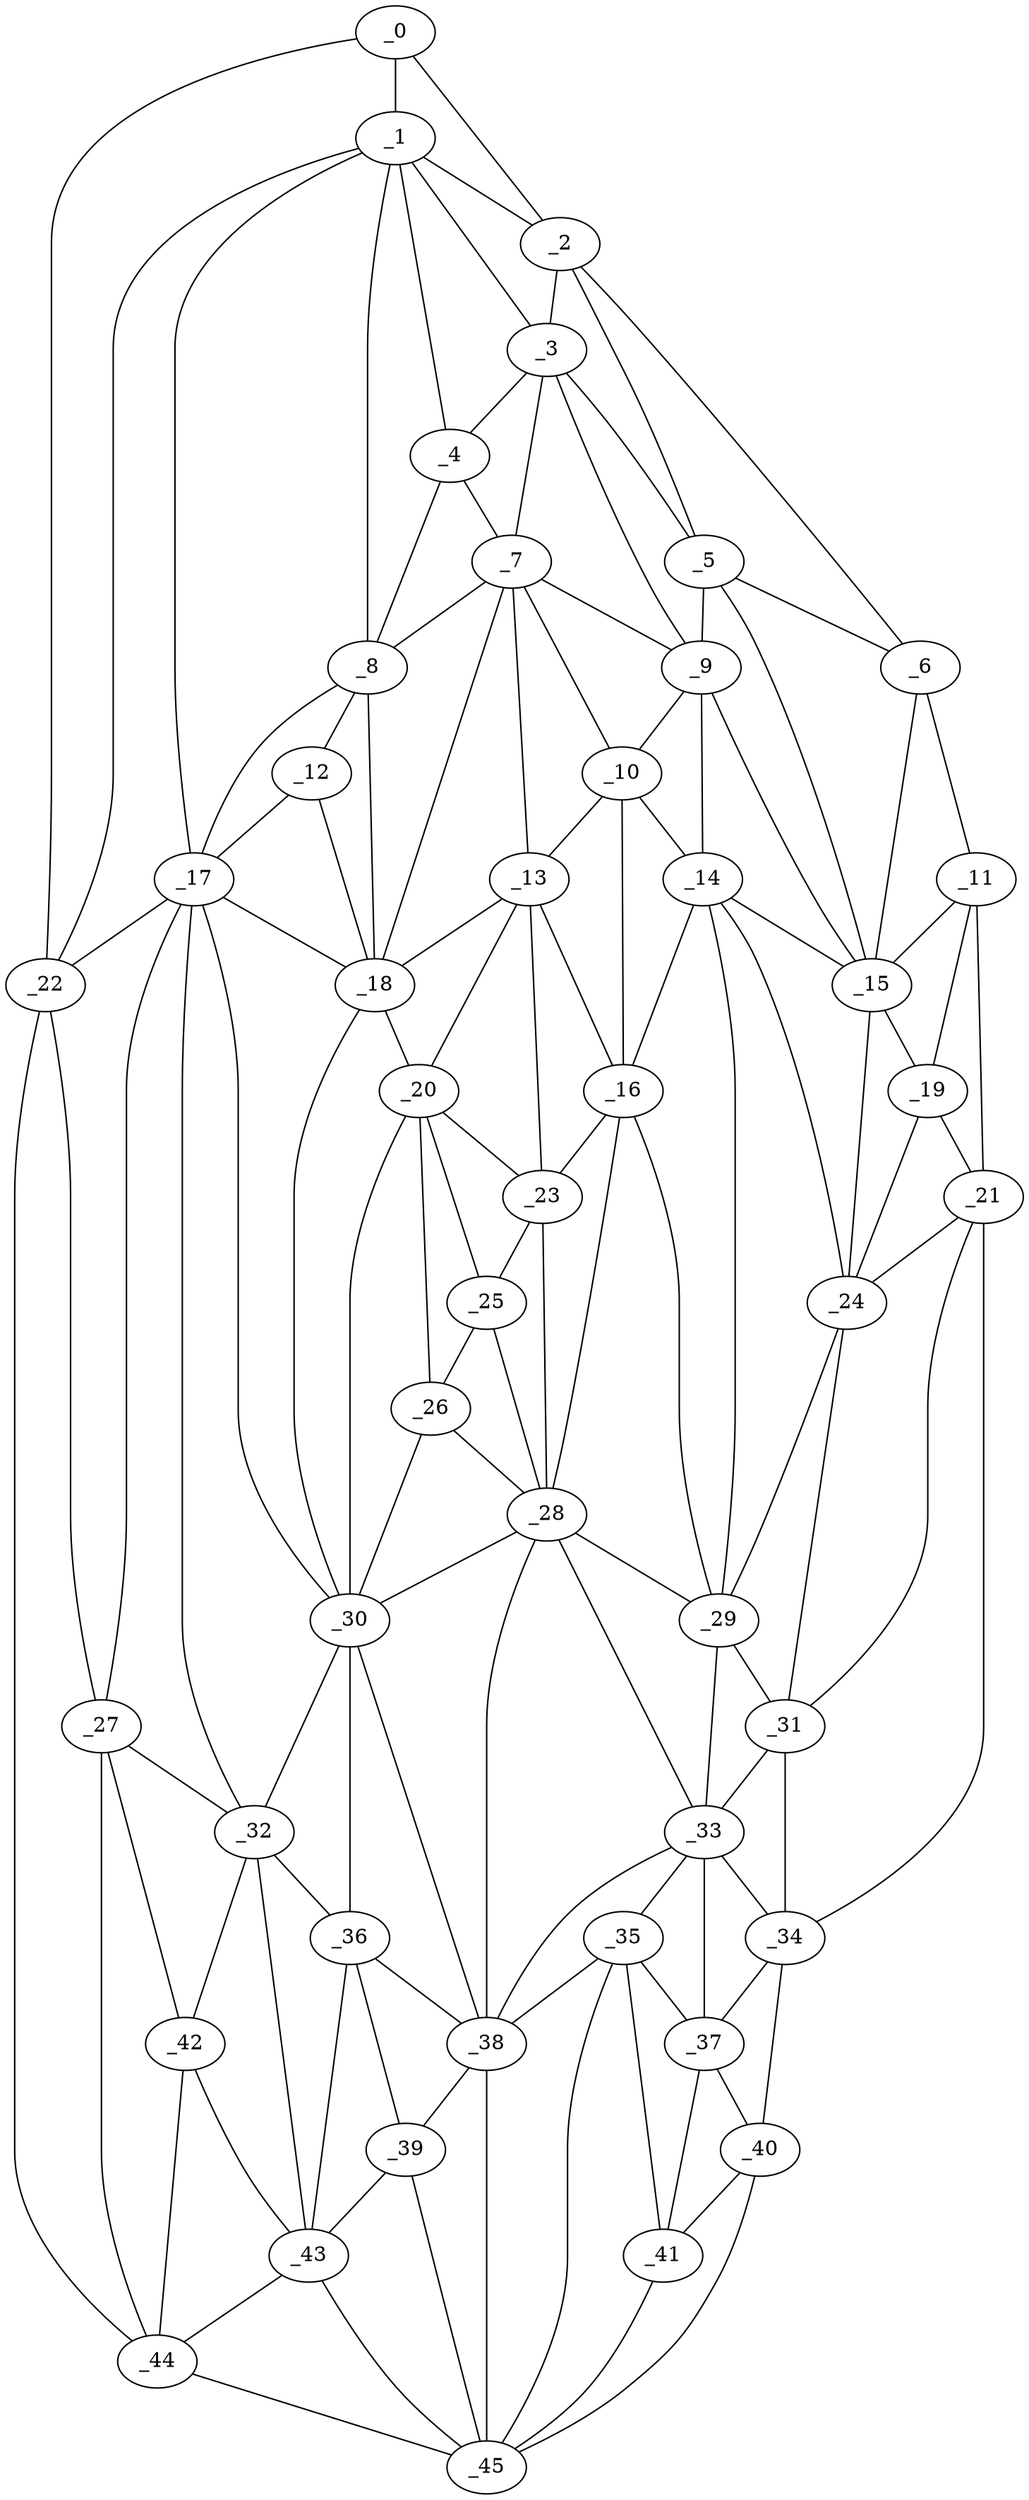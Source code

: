 graph "obj16__55.gxl" {
	_0	 [x=14,
		y=14];
	_1	 [x=17,
		y=24];
	_0 -- _1	 [valence=1];
	_2	 [x=22,
		y=107];
	_0 -- _2	 [valence=1];
	_22	 [x=53,
		y=4];
	_0 -- _22	 [valence=1];
	_1 -- _2	 [valence=2];
	_3	 [x=24,
		y=98];
	_1 -- _3	 [valence=2];
	_4	 [x=26,
		y=55];
	_1 -- _4	 [valence=1];
	_8	 [x=33,
		y=51];
	_1 -- _8	 [valence=2];
	_17	 [x=48,
		y=39];
	_1 -- _17	 [valence=1];
	_1 -- _22	 [valence=2];
	_2 -- _3	 [valence=1];
	_5	 [x=27,
		y=107];
	_2 -- _5	 [valence=2];
	_6	 [x=29,
		y=119];
	_2 -- _6	 [valence=1];
	_3 -- _4	 [valence=2];
	_3 -- _5	 [valence=2];
	_7	 [x=30,
		y=69];
	_3 -- _7	 [valence=2];
	_9	 [x=33,
		y=95];
	_3 -- _9	 [valence=1];
	_4 -- _7	 [valence=1];
	_4 -- _8	 [valence=2];
	_5 -- _6	 [valence=2];
	_5 -- _9	 [valence=2];
	_15	 [x=44,
		y=105];
	_5 -- _15	 [valence=1];
	_11	 [x=41,
		y=121];
	_6 -- _11	 [valence=1];
	_6 -- _15	 [valence=2];
	_7 -- _8	 [valence=2];
	_7 -- _9	 [valence=2];
	_10	 [x=41,
		y=88];
	_7 -- _10	 [valence=2];
	_13	 [x=43,
		y=75];
	_7 -- _13	 [valence=2];
	_18	 [x=49,
		y=58];
	_7 -- _18	 [valence=2];
	_12	 [x=42,
		y=50];
	_8 -- _12	 [valence=2];
	_8 -- _17	 [valence=2];
	_8 -- _18	 [valence=2];
	_9 -- _10	 [valence=1];
	_14	 [x=43,
		y=95];
	_9 -- _14	 [valence=2];
	_9 -- _15	 [valence=2];
	_10 -- _13	 [valence=1];
	_10 -- _14	 [valence=1];
	_16	 [x=46,
		y=82];
	_10 -- _16	 [valence=2];
	_11 -- _15	 [valence=2];
	_19	 [x=51,
		y=109];
	_11 -- _19	 [valence=2];
	_21	 [x=52,
		y=122];
	_11 -- _21	 [valence=1];
	_12 -- _17	 [valence=2];
	_12 -- _18	 [valence=1];
	_13 -- _16	 [valence=1];
	_13 -- _18	 [valence=1];
	_20	 [x=52,
		y=67];
	_13 -- _20	 [valence=1];
	_23	 [x=54,
		y=79];
	_13 -- _23	 [valence=2];
	_14 -- _15	 [valence=1];
	_14 -- _16	 [valence=1];
	_24	 [x=57,
		y=101];
	_14 -- _24	 [valence=1];
	_29	 [x=64,
		y=89];
	_14 -- _29	 [valence=2];
	_15 -- _19	 [valence=2];
	_15 -- _24	 [valence=1];
	_16 -- _23	 [valence=2];
	_28	 [x=62,
		y=84];
	_16 -- _28	 [valence=2];
	_16 -- _29	 [valence=2];
	_17 -- _18	 [valence=1];
	_17 -- _22	 [valence=2];
	_27	 [x=60,
		y=9];
	_17 -- _27	 [valence=1];
	_30	 [x=70,
		y=59];
	_17 -- _30	 [valence=2];
	_32	 [x=83,
		y=46];
	_17 -- _32	 [valence=1];
	_18 -- _20	 [valence=2];
	_18 -- _30	 [valence=2];
	_19 -- _21	 [valence=2];
	_19 -- _24	 [valence=2];
	_20 -- _23	 [valence=2];
	_25	 [x=58,
		y=75];
	_20 -- _25	 [valence=2];
	_26	 [x=59,
		y=71];
	_20 -- _26	 [valence=2];
	_20 -- _30	 [valence=1];
	_21 -- _24	 [valence=1];
	_31	 [x=71,
		y=97];
	_21 -- _31	 [valence=1];
	_34	 [x=91,
		y=118];
	_21 -- _34	 [valence=1];
	_22 -- _27	 [valence=1];
	_44	 [x=108,
		y=15];
	_22 -- _44	 [valence=1];
	_23 -- _25	 [valence=1];
	_23 -- _28	 [valence=2];
	_24 -- _29	 [valence=2];
	_24 -- _31	 [valence=1];
	_25 -- _26	 [valence=1];
	_25 -- _28	 [valence=2];
	_26 -- _28	 [valence=2];
	_26 -- _30	 [valence=1];
	_27 -- _32	 [valence=2];
	_42	 [x=106,
		y=23];
	_27 -- _42	 [valence=1];
	_27 -- _44	 [valence=2];
	_28 -- _29	 [valence=2];
	_28 -- _30	 [valence=2];
	_33	 [x=87,
		y=97];
	_28 -- _33	 [valence=2];
	_38	 [x=100,
		y=68];
	_28 -- _38	 [valence=2];
	_29 -- _31	 [valence=2];
	_29 -- _33	 [valence=2];
	_30 -- _32	 [valence=2];
	_36	 [x=94,
		y=52];
	_30 -- _36	 [valence=2];
	_30 -- _38	 [valence=2];
	_31 -- _33	 [valence=1];
	_31 -- _34	 [valence=2];
	_32 -- _36	 [valence=2];
	_32 -- _42	 [valence=1];
	_43	 [x=107,
		y=45];
	_32 -- _43	 [valence=2];
	_33 -- _34	 [valence=2];
	_35	 [x=92,
		y=95];
	_33 -- _35	 [valence=2];
	_37	 [x=99,
		y=106];
	_33 -- _37	 [valence=1];
	_33 -- _38	 [valence=1];
	_34 -- _37	 [valence=2];
	_40	 [x=104,
		y=114];
	_34 -- _40	 [valence=1];
	_35 -- _37	 [valence=2];
	_35 -- _38	 [valence=2];
	_41	 [x=105,
		y=98];
	_35 -- _41	 [valence=1];
	_45	 [x=114,
		y=75];
	_35 -- _45	 [valence=2];
	_36 -- _38	 [valence=2];
	_39	 [x=101,
		y=63];
	_36 -- _39	 [valence=2];
	_36 -- _43	 [valence=1];
	_37 -- _40	 [valence=2];
	_37 -- _41	 [valence=2];
	_38 -- _39	 [valence=1];
	_38 -- _45	 [valence=1];
	_39 -- _43	 [valence=2];
	_39 -- _45	 [valence=1];
	_40 -- _41	 [valence=2];
	_40 -- _45	 [valence=1];
	_41 -- _45	 [valence=1];
	_42 -- _43	 [valence=2];
	_42 -- _44	 [valence=2];
	_43 -- _44	 [valence=2];
	_43 -- _45	 [valence=1];
	_44 -- _45	 [valence=1];
}
